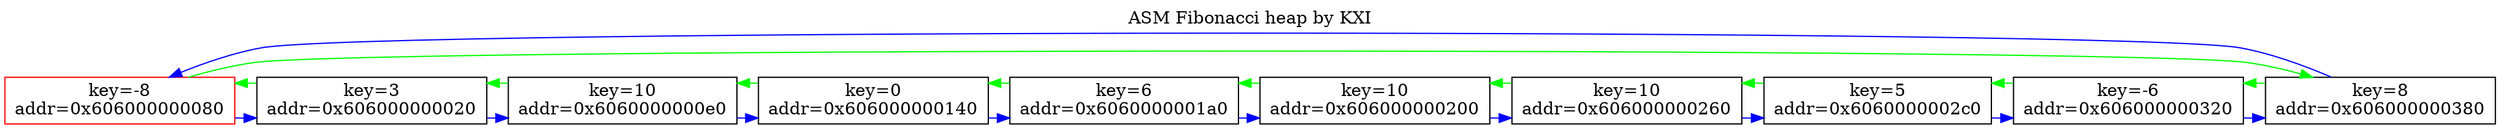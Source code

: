 digraph G {
labelloc="t"
label="ASM Fibonacci heap by KXI"
rankdir=TB;
node [shape=box];
{ rank=same; n0x606000000080 [label="key=-8
addr=0x606000000080"];
n0x606000000080 [color=red];
n0x606000000080 -> n0x606000000020 [color=blue];
n0x606000000080 -> n0x606000000380 [color=green];
n0x606000000020 [label="key=3
addr=0x606000000020"];
n0x606000000020 -> n0x6060000000e0 [color=blue];
n0x606000000020 -> n0x606000000080 [color=green];
n0x6060000000e0 [label="key=10
addr=0x6060000000e0"];
n0x6060000000e0 -> n0x606000000140 [color=blue];
n0x6060000000e0 -> n0x606000000020 [color=green];
n0x606000000140 [label="key=0
addr=0x606000000140"];
n0x606000000140 -> n0x6060000001a0 [color=blue];
n0x606000000140 -> n0x6060000000e0 [color=green];
n0x6060000001a0 [label="key=6
addr=0x6060000001a0"];
n0x6060000001a0 -> n0x606000000200 [color=blue];
n0x6060000001a0 -> n0x606000000140 [color=green];
n0x606000000200 [label="key=10
addr=0x606000000200"];
n0x606000000200 -> n0x606000000260 [color=blue];
n0x606000000200 -> n0x6060000001a0 [color=green];
n0x606000000260 [label="key=10
addr=0x606000000260"];
n0x606000000260 -> n0x6060000002c0 [color=blue];
n0x606000000260 -> n0x606000000200 [color=green];
n0x6060000002c0 [label="key=5
addr=0x6060000002c0"];
n0x6060000002c0 -> n0x606000000320 [color=blue];
n0x6060000002c0 -> n0x606000000260 [color=green];
n0x606000000320 [label="key=-6
addr=0x606000000320"];
n0x606000000320 -> n0x606000000380 [color=blue];
n0x606000000320 -> n0x6060000002c0 [color=green];
n0x606000000380 [label="key=8
addr=0x606000000380"];
n0x606000000380 -> n0x606000000080 [color=blue];
n0x606000000380 -> n0x606000000320 [color=green];
}
}
